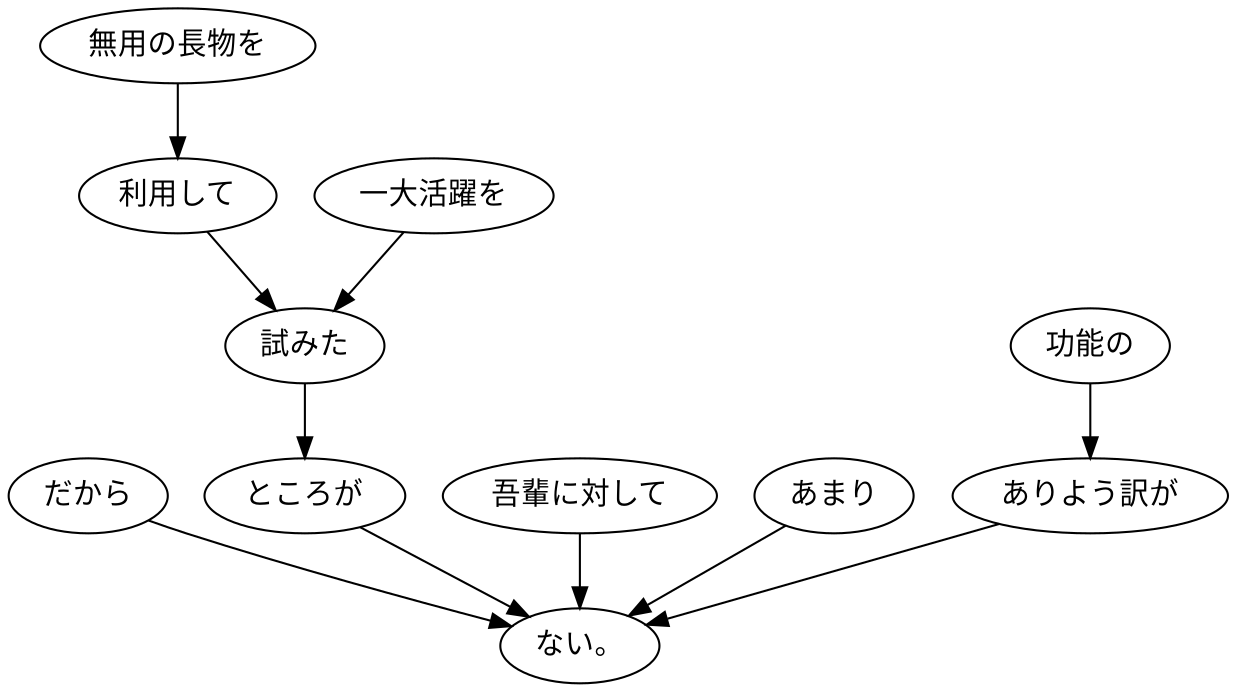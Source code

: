 digraph graph3992 {
	node0 [label="だから"];
	node1 [label="無用の長物を"];
	node2 [label="利用して"];
	node3 [label="一大活躍を"];
	node4 [label="試みた"];
	node5 [label="ところが"];
	node6 [label="吾輩に対して"];
	node7 [label="あまり"];
	node8 [label="功能の"];
	node9 [label="ありよう訳が"];
	node10 [label="ない。"];
	node0 -> node10;
	node1 -> node2;
	node2 -> node4;
	node3 -> node4;
	node4 -> node5;
	node5 -> node10;
	node6 -> node10;
	node7 -> node10;
	node8 -> node9;
	node9 -> node10;
}
